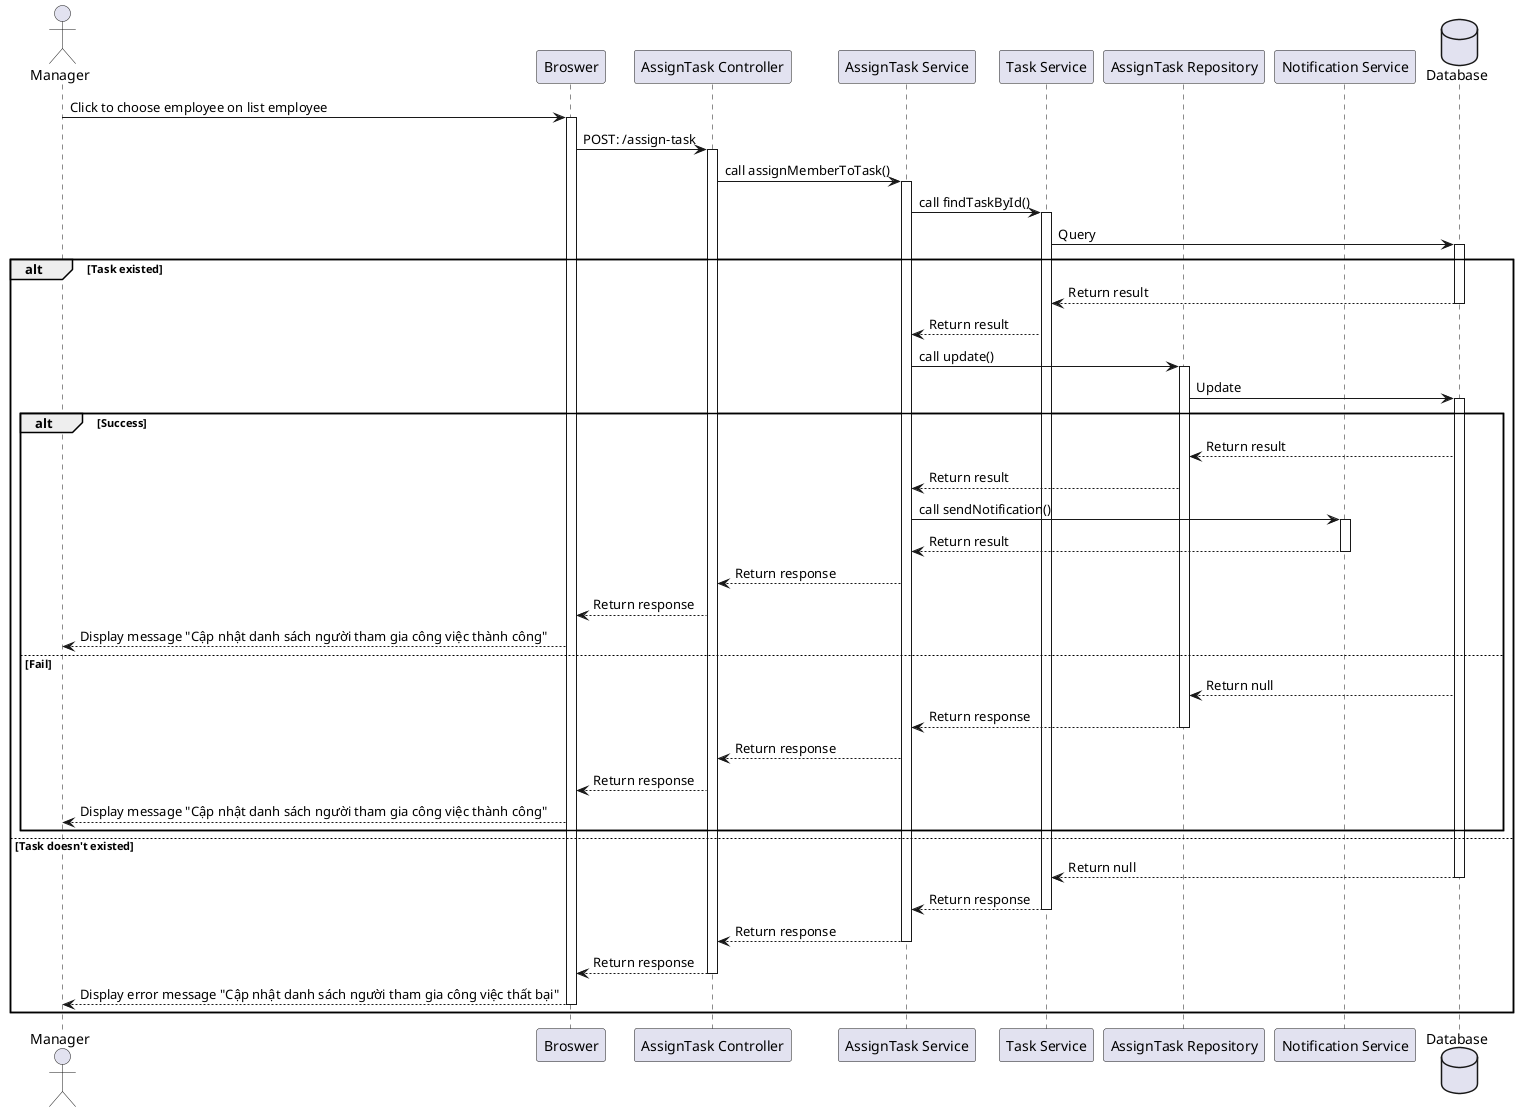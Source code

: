 @startuml

actor Manager as user
participant "Broswer" as a
participant "AssignTask Controller" as b
participant "AssignTask Service" as c
participant "Task Service" as d
participant "AssignTask Repository" as e
participant "Notification Service" as f
database "Database" as g

user -> a++: Click to choose employee on list employee
a -> b++: POST: /assign-task
b -> c++: call assignMemberToTask()
c -> d++: call findTaskById()
d -> g++: Query
alt Task existed
    g --> d--: Return result
    d --> c: Return result
    c -> e++: call update()
    e -> g++: Update
    alt Success
        g --> e: Return result
        e --> c: Return result
        c -> f++: call sendNotification()
        f --> c--: Return result
        c --> b: Return response
        b --> a: Return response
        a --> user: Display message "Cập nhật danh sách người tham gia công việc thành công"
    else Fail
        g --> e: Return null
        e --> c--: Return response
        c --> b: Return response
        b --> a: Return response
        a --> user: Display message "Cập nhật danh sách người tham gia công việc thành công"
    end

else Task doesn't existed
     g --> d--: Return null
     d --> c--: Return response
     c --> b--: Return response
     b --> a--: Return response
     a --> user--: Display error message "Cập nhật danh sách người tham gia công việc thất bại"
end
@enduml